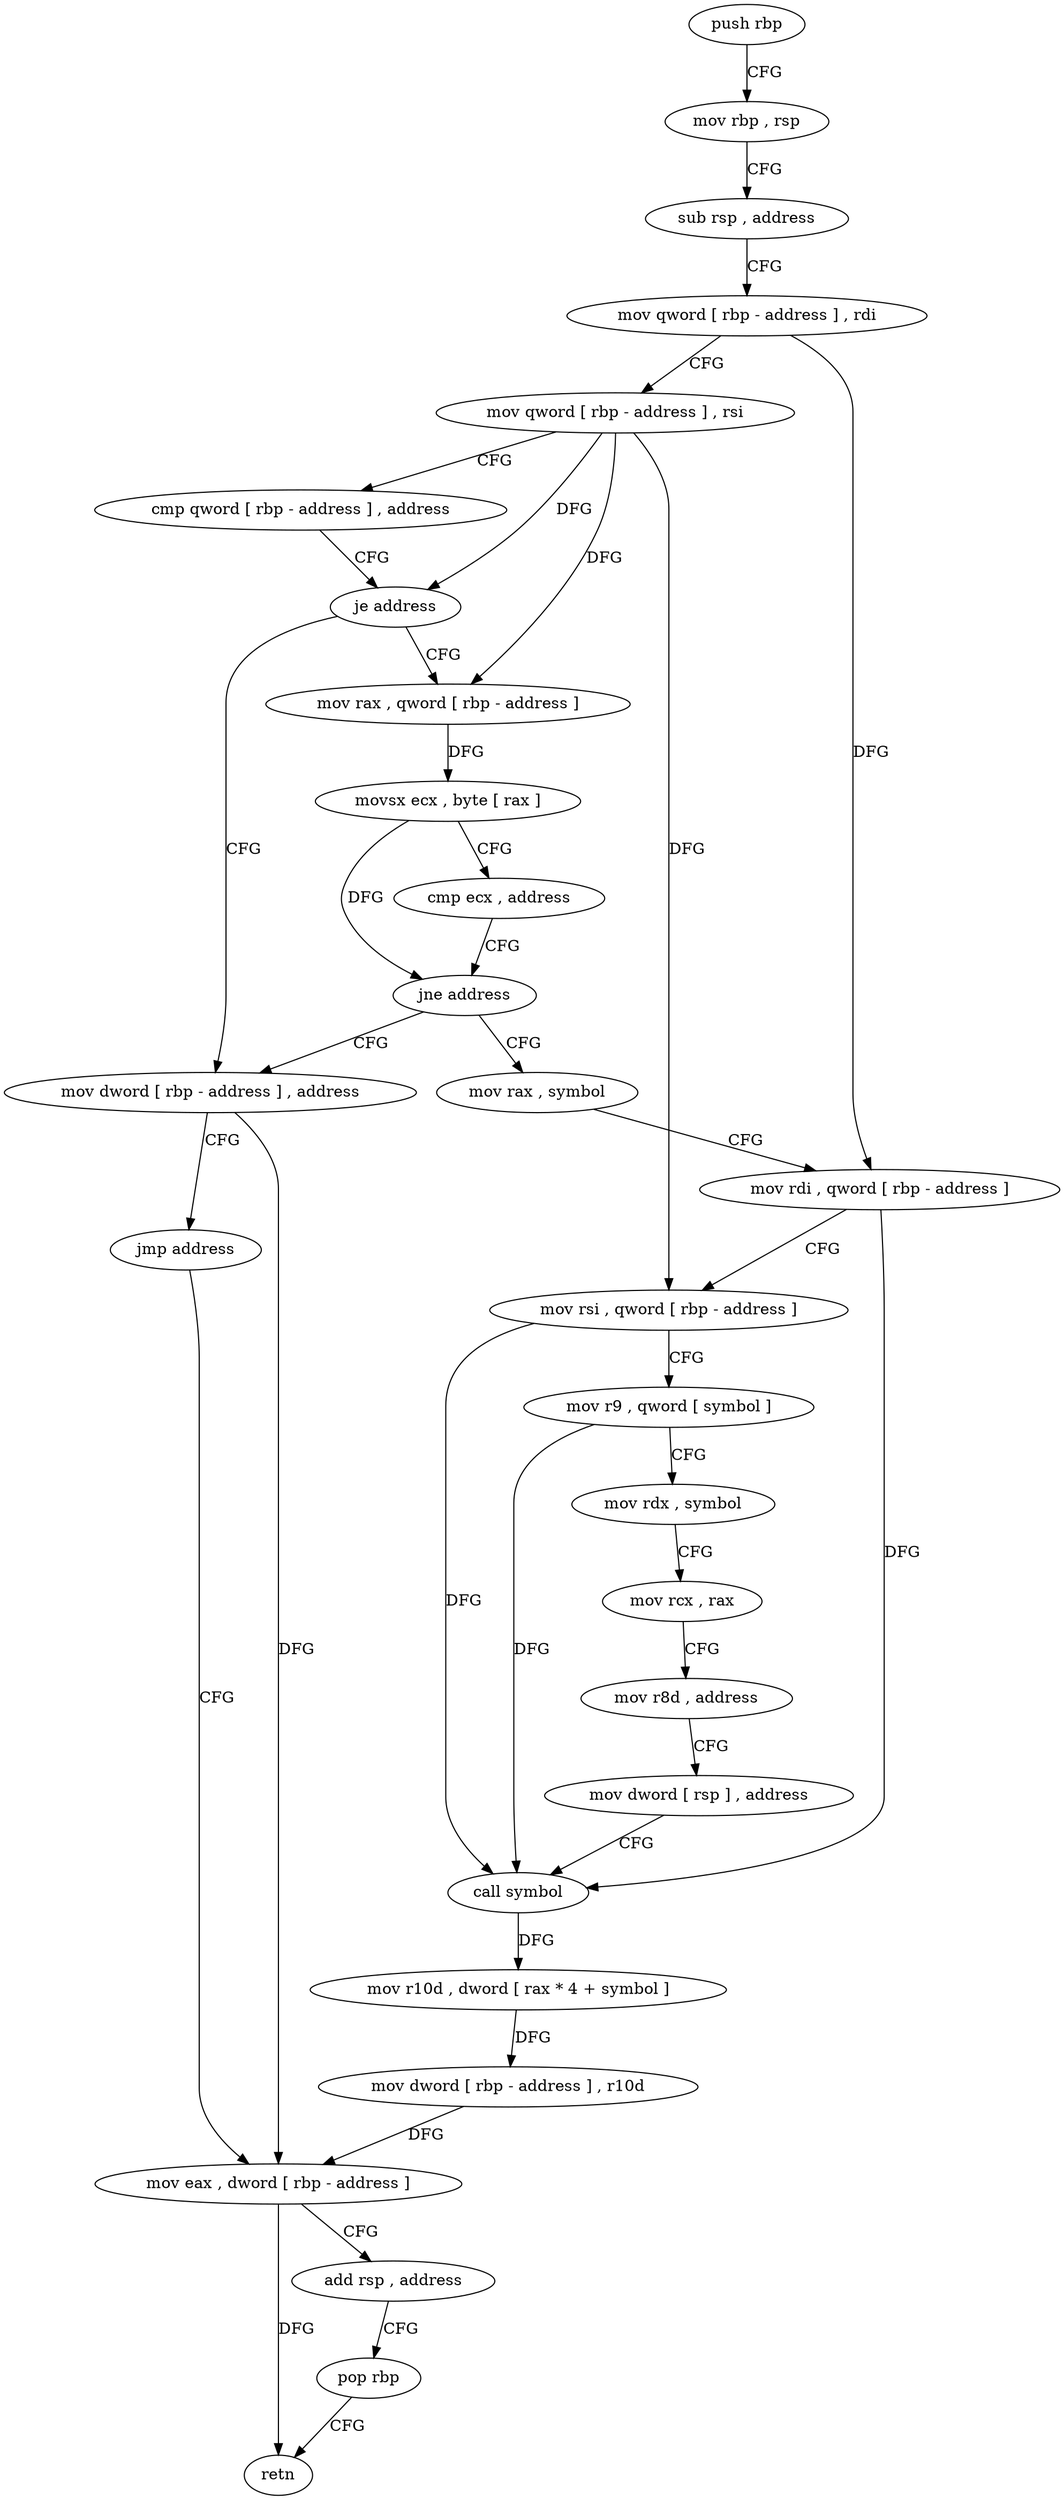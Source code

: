digraph "func" {
"4252144" [label = "push rbp" ]
"4252145" [label = "mov rbp , rsp" ]
"4252148" [label = "sub rsp , address" ]
"4252152" [label = "mov qword [ rbp - address ] , rdi" ]
"4252156" [label = "mov qword [ rbp - address ] , rsi" ]
"4252160" [label = "cmp qword [ rbp - address ] , address" ]
"4252165" [label = "je address" ]
"4252187" [label = "mov dword [ rbp - address ] , address" ]
"4252171" [label = "mov rax , qword [ rbp - address ]" ]
"4252194" [label = "jmp address" ]
"4252268" [label = "mov eax , dword [ rbp - address ]" ]
"4252175" [label = "movsx ecx , byte [ rax ]" ]
"4252178" [label = "cmp ecx , address" ]
"4252181" [label = "jne address" ]
"4252199" [label = "mov rax , symbol" ]
"4252271" [label = "add rsp , address" ]
"4252275" [label = "pop rbp" ]
"4252276" [label = "retn" ]
"4252209" [label = "mov rdi , qword [ rbp - address ]" ]
"4252213" [label = "mov rsi , qword [ rbp - address ]" ]
"4252217" [label = "mov r9 , qword [ symbol ]" ]
"4252225" [label = "mov rdx , symbol" ]
"4252235" [label = "mov rcx , rax" ]
"4252238" [label = "mov r8d , address" ]
"4252244" [label = "mov dword [ rsp ] , address" ]
"4252251" [label = "call symbol" ]
"4252256" [label = "mov r10d , dword [ rax * 4 + symbol ]" ]
"4252264" [label = "mov dword [ rbp - address ] , r10d" ]
"4252144" -> "4252145" [ label = "CFG" ]
"4252145" -> "4252148" [ label = "CFG" ]
"4252148" -> "4252152" [ label = "CFG" ]
"4252152" -> "4252156" [ label = "CFG" ]
"4252152" -> "4252209" [ label = "DFG" ]
"4252156" -> "4252160" [ label = "CFG" ]
"4252156" -> "4252165" [ label = "DFG" ]
"4252156" -> "4252171" [ label = "DFG" ]
"4252156" -> "4252213" [ label = "DFG" ]
"4252160" -> "4252165" [ label = "CFG" ]
"4252165" -> "4252187" [ label = "CFG" ]
"4252165" -> "4252171" [ label = "CFG" ]
"4252187" -> "4252194" [ label = "CFG" ]
"4252187" -> "4252268" [ label = "DFG" ]
"4252171" -> "4252175" [ label = "DFG" ]
"4252194" -> "4252268" [ label = "CFG" ]
"4252268" -> "4252271" [ label = "CFG" ]
"4252268" -> "4252276" [ label = "DFG" ]
"4252175" -> "4252178" [ label = "CFG" ]
"4252175" -> "4252181" [ label = "DFG" ]
"4252178" -> "4252181" [ label = "CFG" ]
"4252181" -> "4252199" [ label = "CFG" ]
"4252181" -> "4252187" [ label = "CFG" ]
"4252199" -> "4252209" [ label = "CFG" ]
"4252271" -> "4252275" [ label = "CFG" ]
"4252275" -> "4252276" [ label = "CFG" ]
"4252209" -> "4252213" [ label = "CFG" ]
"4252209" -> "4252251" [ label = "DFG" ]
"4252213" -> "4252217" [ label = "CFG" ]
"4252213" -> "4252251" [ label = "DFG" ]
"4252217" -> "4252225" [ label = "CFG" ]
"4252217" -> "4252251" [ label = "DFG" ]
"4252225" -> "4252235" [ label = "CFG" ]
"4252235" -> "4252238" [ label = "CFG" ]
"4252238" -> "4252244" [ label = "CFG" ]
"4252244" -> "4252251" [ label = "CFG" ]
"4252251" -> "4252256" [ label = "DFG" ]
"4252256" -> "4252264" [ label = "DFG" ]
"4252264" -> "4252268" [ label = "DFG" ]
}
